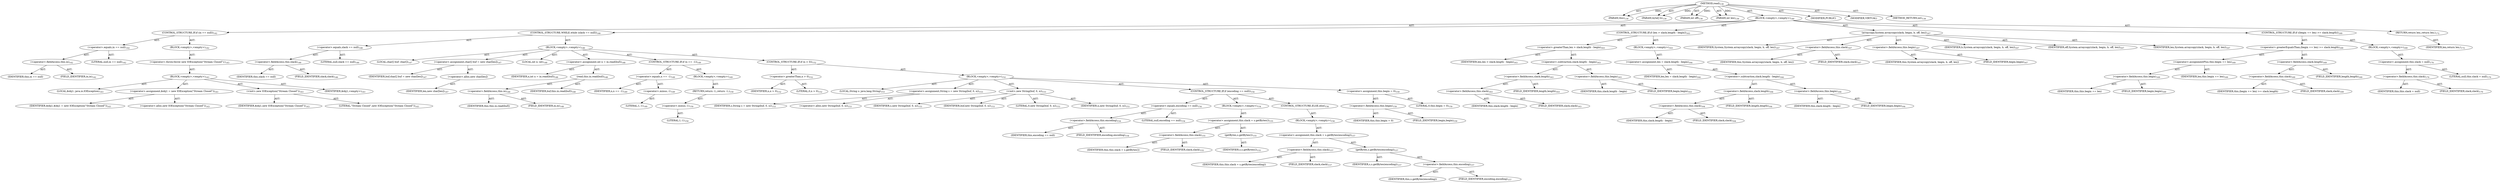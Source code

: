 digraph "read" {  
"111669149699" [label = <(METHOD,read)<SUB>139</SUB>> ]
"115964116998" [label = <(PARAM,this)<SUB>139</SUB>> ]
"115964116999" [label = <(PARAM,byte[] b)<SUB>139</SUB>> ]
"115964117000" [label = <(PARAM,int off)<SUB>139</SUB>> ]
"115964117001" [label = <(PARAM,int len)<SUB>139</SUB>> ]
"25769803787" [label = <(BLOCK,&lt;empty&gt;,&lt;empty&gt;)<SUB>140</SUB>> ]
"47244640263" [label = <(CONTROL_STRUCTURE,IF,if (in == null))<SUB>142</SUB>> ]
"30064771117" [label = <(&lt;operator&gt;.equals,in == null)<SUB>142</SUB>> ]
"30064771118" [label = <(&lt;operator&gt;.fieldAccess,this.in)<SUB>142</SUB>> ]
"68719476765" [label = <(IDENTIFIER,this,in == null)> ]
"55834574864" [label = <(FIELD_IDENTIFIER,in,in)<SUB>142</SUB>> ]
"90194313228" [label = <(LITERAL,null,in == null)<SUB>142</SUB>> ]
"25769803788" [label = <(BLOCK,&lt;empty&gt;,&lt;empty&gt;)<SUB>142</SUB>> ]
"30064771119" [label = <(&lt;operator&gt;.throw,throw new IOException(&quot;Stream Closed&quot;);)<SUB>143</SUB>> ]
"25769803789" [label = <(BLOCK,&lt;empty&gt;,&lt;empty&gt;)<SUB>143</SUB>> ]
"94489280515" [label = <(LOCAL,$obj1: java.io.IOException)<SUB>143</SUB>> ]
"30064771120" [label = <(&lt;operator&gt;.assignment,$obj1 = new IOException(&quot;Stream Closed&quot;))<SUB>143</SUB>> ]
"68719476766" [label = <(IDENTIFIER,$obj1,$obj1 = new IOException(&quot;Stream Closed&quot;))<SUB>143</SUB>> ]
"30064771121" [label = <(&lt;operator&gt;.alloc,new IOException(&quot;Stream Closed&quot;))<SUB>143</SUB>> ]
"30064771122" [label = <(&lt;init&gt;,new IOException(&quot;Stream Closed&quot;))<SUB>143</SUB>> ]
"68719476767" [label = <(IDENTIFIER,$obj1,new IOException(&quot;Stream Closed&quot;))<SUB>143</SUB>> ]
"90194313229" [label = <(LITERAL,&quot;Stream Closed&quot;,new IOException(&quot;Stream Closed&quot;))<SUB>143</SUB>> ]
"68719476768" [label = <(IDENTIFIER,$obj1,&lt;empty&gt;)<SUB>143</SUB>> ]
"47244640264" [label = <(CONTROL_STRUCTURE,WHILE,while (slack == null))<SUB>146</SUB>> ]
"30064771123" [label = <(&lt;operator&gt;.equals,slack == null)<SUB>146</SUB>> ]
"30064771124" [label = <(&lt;operator&gt;.fieldAccess,this.slack)<SUB>146</SUB>> ]
"68719476769" [label = <(IDENTIFIER,this,slack == null)> ]
"55834574865" [label = <(FIELD_IDENTIFIER,slack,slack)<SUB>146</SUB>> ]
"90194313230" [label = <(LITERAL,null,slack == null)<SUB>146</SUB>> ]
"25769803790" [label = <(BLOCK,&lt;empty&gt;,&lt;empty&gt;)<SUB>146</SUB>> ]
"94489280516" [label = <(LOCAL,char[] buf: char[])<SUB>147</SUB>> ]
"30064771125" [label = <(&lt;operator&gt;.assignment,char[] buf = new char[len])<SUB>147</SUB>> ]
"68719476770" [label = <(IDENTIFIER,buf,char[] buf = new char[len])<SUB>147</SUB>> ]
"30064771126" [label = <(&lt;operator&gt;.alloc,new char[len])> ]
"68719476771" [label = <(IDENTIFIER,len,new char[len])<SUB>147</SUB>> ]
"94489280517" [label = <(LOCAL,int n: int)<SUB>148</SUB>> ]
"30064771127" [label = <(&lt;operator&gt;.assignment,int n = in.read(buf))<SUB>148</SUB>> ]
"68719476772" [label = <(IDENTIFIER,n,int n = in.read(buf))<SUB>148</SUB>> ]
"30064771128" [label = <(read,this.in.read(buf))<SUB>148</SUB>> ]
"30064771129" [label = <(&lt;operator&gt;.fieldAccess,this.in)<SUB>148</SUB>> ]
"68719476773" [label = <(IDENTIFIER,this,this.in.read(buf))> ]
"55834574866" [label = <(FIELD_IDENTIFIER,in,in)<SUB>148</SUB>> ]
"68719476774" [label = <(IDENTIFIER,buf,this.in.read(buf))<SUB>148</SUB>> ]
"47244640265" [label = <(CONTROL_STRUCTURE,IF,if (n == -1))<SUB>149</SUB>> ]
"30064771130" [label = <(&lt;operator&gt;.equals,n == -1)<SUB>149</SUB>> ]
"68719476775" [label = <(IDENTIFIER,n,n == -1)<SUB>149</SUB>> ]
"30064771131" [label = <(&lt;operator&gt;.minus,-1)<SUB>149</SUB>> ]
"90194313231" [label = <(LITERAL,1,-1)<SUB>149</SUB>> ]
"25769803791" [label = <(BLOCK,&lt;empty&gt;,&lt;empty&gt;)<SUB>149</SUB>> ]
"146028888067" [label = <(RETURN,return -1;,return -1;)<SUB>150</SUB>> ]
"30064771132" [label = <(&lt;operator&gt;.minus,-1)<SUB>150</SUB>> ]
"90194313232" [label = <(LITERAL,1,-1)<SUB>150</SUB>> ]
"47244640266" [label = <(CONTROL_STRUCTURE,IF,if (n &gt; 0))<SUB>152</SUB>> ]
"30064771133" [label = <(&lt;operator&gt;.greaterThan,n &gt; 0)<SUB>152</SUB>> ]
"68719476776" [label = <(IDENTIFIER,n,n &gt; 0)<SUB>152</SUB>> ]
"90194313233" [label = <(LITERAL,0,n &gt; 0)<SUB>152</SUB>> ]
"25769803792" [label = <(BLOCK,&lt;empty&gt;,&lt;empty&gt;)<SUB>152</SUB>> ]
"94489280518" [label = <(LOCAL,String s: java.lang.String)<SUB>153</SUB>> ]
"30064771134" [label = <(&lt;operator&gt;.assignment,String s = new String(buf, 0, n))<SUB>153</SUB>> ]
"68719476777" [label = <(IDENTIFIER,s,String s = new String(buf, 0, n))<SUB>153</SUB>> ]
"30064771135" [label = <(&lt;operator&gt;.alloc,new String(buf, 0, n))<SUB>153</SUB>> ]
"30064771136" [label = <(&lt;init&gt;,new String(buf, 0, n))<SUB>153</SUB>> ]
"68719476778" [label = <(IDENTIFIER,s,new String(buf, 0, n))<SUB>153</SUB>> ]
"68719476779" [label = <(IDENTIFIER,buf,new String(buf, 0, n))<SUB>153</SUB>> ]
"90194313234" [label = <(LITERAL,0,new String(buf, 0, n))<SUB>153</SUB>> ]
"68719476780" [label = <(IDENTIFIER,n,new String(buf, 0, n))<SUB>153</SUB>> ]
"47244640267" [label = <(CONTROL_STRUCTURE,IF,if (encoding == null))<SUB>154</SUB>> ]
"30064771137" [label = <(&lt;operator&gt;.equals,encoding == null)<SUB>154</SUB>> ]
"30064771138" [label = <(&lt;operator&gt;.fieldAccess,this.encoding)<SUB>154</SUB>> ]
"68719476781" [label = <(IDENTIFIER,this,encoding == null)> ]
"55834574867" [label = <(FIELD_IDENTIFIER,encoding,encoding)<SUB>154</SUB>> ]
"90194313235" [label = <(LITERAL,null,encoding == null)<SUB>154</SUB>> ]
"25769803793" [label = <(BLOCK,&lt;empty&gt;,&lt;empty&gt;)<SUB>154</SUB>> ]
"30064771139" [label = <(&lt;operator&gt;.assignment,this.slack = s.getBytes())<SUB>155</SUB>> ]
"30064771140" [label = <(&lt;operator&gt;.fieldAccess,this.slack)<SUB>155</SUB>> ]
"68719476782" [label = <(IDENTIFIER,this,this.slack = s.getBytes())> ]
"55834574868" [label = <(FIELD_IDENTIFIER,slack,slack)<SUB>155</SUB>> ]
"30064771141" [label = <(getBytes,s.getBytes())<SUB>155</SUB>> ]
"68719476783" [label = <(IDENTIFIER,s,s.getBytes())<SUB>155</SUB>> ]
"47244640268" [label = <(CONTROL_STRUCTURE,ELSE,else)<SUB>156</SUB>> ]
"25769803794" [label = <(BLOCK,&lt;empty&gt;,&lt;empty&gt;)<SUB>156</SUB>> ]
"30064771142" [label = <(&lt;operator&gt;.assignment,this.slack = s.getBytes(encoding))<SUB>157</SUB>> ]
"30064771143" [label = <(&lt;operator&gt;.fieldAccess,this.slack)<SUB>157</SUB>> ]
"68719476784" [label = <(IDENTIFIER,this,this.slack = s.getBytes(encoding))> ]
"55834574869" [label = <(FIELD_IDENTIFIER,slack,slack)<SUB>157</SUB>> ]
"30064771144" [label = <(getBytes,s.getBytes(encoding))<SUB>157</SUB>> ]
"68719476785" [label = <(IDENTIFIER,s,s.getBytes(encoding))<SUB>157</SUB>> ]
"30064771145" [label = <(&lt;operator&gt;.fieldAccess,this.encoding)<SUB>157</SUB>> ]
"68719476786" [label = <(IDENTIFIER,this,s.getBytes(encoding))> ]
"55834574870" [label = <(FIELD_IDENTIFIER,encoding,encoding)<SUB>157</SUB>> ]
"30064771146" [label = <(&lt;operator&gt;.assignment,this.begin = 0)<SUB>159</SUB>> ]
"30064771147" [label = <(&lt;operator&gt;.fieldAccess,this.begin)<SUB>159</SUB>> ]
"68719476787" [label = <(IDENTIFIER,this,this.begin = 0)> ]
"55834574871" [label = <(FIELD_IDENTIFIER,begin,begin)<SUB>159</SUB>> ]
"90194313236" [label = <(LITERAL,0,this.begin = 0)<SUB>159</SUB>> ]
"47244640269" [label = <(CONTROL_STRUCTURE,IF,if (len &gt; slack.length - begin))<SUB>163</SUB>> ]
"30064771148" [label = <(&lt;operator&gt;.greaterThan,len &gt; slack.length - begin)<SUB>163</SUB>> ]
"68719476788" [label = <(IDENTIFIER,len,len &gt; slack.length - begin)<SUB>163</SUB>> ]
"30064771149" [label = <(&lt;operator&gt;.subtraction,slack.length - begin)<SUB>163</SUB>> ]
"30064771150" [label = <(&lt;operator&gt;.fieldAccess,slack.length)<SUB>163</SUB>> ]
"30064771151" [label = <(&lt;operator&gt;.fieldAccess,this.slack)<SUB>163</SUB>> ]
"68719476789" [label = <(IDENTIFIER,this,slack.length - begin)> ]
"55834574872" [label = <(FIELD_IDENTIFIER,slack,slack)<SUB>163</SUB>> ]
"55834574873" [label = <(FIELD_IDENTIFIER,length,length)<SUB>163</SUB>> ]
"30064771152" [label = <(&lt;operator&gt;.fieldAccess,this.begin)<SUB>163</SUB>> ]
"68719476790" [label = <(IDENTIFIER,this,slack.length - begin)> ]
"55834574874" [label = <(FIELD_IDENTIFIER,begin,begin)<SUB>163</SUB>> ]
"25769803795" [label = <(BLOCK,&lt;empty&gt;,&lt;empty&gt;)<SUB>163</SUB>> ]
"30064771153" [label = <(&lt;operator&gt;.assignment,len = slack.length - begin)<SUB>164</SUB>> ]
"68719476791" [label = <(IDENTIFIER,len,len = slack.length - begin)<SUB>164</SUB>> ]
"30064771154" [label = <(&lt;operator&gt;.subtraction,slack.length - begin)<SUB>164</SUB>> ]
"30064771155" [label = <(&lt;operator&gt;.fieldAccess,slack.length)<SUB>164</SUB>> ]
"30064771156" [label = <(&lt;operator&gt;.fieldAccess,this.slack)<SUB>164</SUB>> ]
"68719476792" [label = <(IDENTIFIER,this,slack.length - begin)> ]
"55834574875" [label = <(FIELD_IDENTIFIER,slack,slack)<SUB>164</SUB>> ]
"55834574876" [label = <(FIELD_IDENTIFIER,length,length)<SUB>164</SUB>> ]
"30064771157" [label = <(&lt;operator&gt;.fieldAccess,this.begin)<SUB>164</SUB>> ]
"68719476793" [label = <(IDENTIFIER,this,slack.length - begin)> ]
"55834574877" [label = <(FIELD_IDENTIFIER,begin,begin)<SUB>164</SUB>> ]
"30064771158" [label = <(arraycopy,System.arraycopy(slack, begin, b, off, len))<SUB>167</SUB>> ]
"68719476794" [label = <(IDENTIFIER,System,System.arraycopy(slack, begin, b, off, len))<SUB>167</SUB>> ]
"30064771159" [label = <(&lt;operator&gt;.fieldAccess,this.slack)<SUB>167</SUB>> ]
"68719476795" [label = <(IDENTIFIER,this,System.arraycopy(slack, begin, b, off, len))> ]
"55834574878" [label = <(FIELD_IDENTIFIER,slack,slack)<SUB>167</SUB>> ]
"30064771160" [label = <(&lt;operator&gt;.fieldAccess,this.begin)<SUB>167</SUB>> ]
"68719476796" [label = <(IDENTIFIER,this,System.arraycopy(slack, begin, b, off, len))> ]
"55834574879" [label = <(FIELD_IDENTIFIER,begin,begin)<SUB>167</SUB>> ]
"68719476797" [label = <(IDENTIFIER,b,System.arraycopy(slack, begin, b, off, len))<SUB>167</SUB>> ]
"68719476798" [label = <(IDENTIFIER,off,System.arraycopy(slack, begin, b, off, len))<SUB>167</SUB>> ]
"68719476799" [label = <(IDENTIFIER,len,System.arraycopy(slack, begin, b, off, len))<SUB>167</SUB>> ]
"47244640270" [label = <(CONTROL_STRUCTURE,IF,if ((begin += len) &gt;= slack.length))<SUB>169</SUB>> ]
"30064771161" [label = <(&lt;operator&gt;.greaterEqualsThan,(begin += len) &gt;= slack.length)<SUB>169</SUB>> ]
"30064771162" [label = <(&lt;operator&gt;.assignmentPlus,this.begin += len)<SUB>169</SUB>> ]
"30064771163" [label = <(&lt;operator&gt;.fieldAccess,this.begin)<SUB>169</SUB>> ]
"68719476800" [label = <(IDENTIFIER,this,this.begin += len)> ]
"55834574880" [label = <(FIELD_IDENTIFIER,begin,begin)<SUB>169</SUB>> ]
"68719476801" [label = <(IDENTIFIER,len,this.begin += len)<SUB>169</SUB>> ]
"30064771164" [label = <(&lt;operator&gt;.fieldAccess,slack.length)<SUB>169</SUB>> ]
"30064771165" [label = <(&lt;operator&gt;.fieldAccess,this.slack)<SUB>169</SUB>> ]
"68719476802" [label = <(IDENTIFIER,this,(begin += len) &gt;= slack.length)> ]
"55834574881" [label = <(FIELD_IDENTIFIER,slack,slack)<SUB>169</SUB>> ]
"55834574882" [label = <(FIELD_IDENTIFIER,length,length)<SUB>169</SUB>> ]
"25769803796" [label = <(BLOCK,&lt;empty&gt;,&lt;empty&gt;)<SUB>169</SUB>> ]
"30064771166" [label = <(&lt;operator&gt;.assignment,this.slack = null)<SUB>170</SUB>> ]
"30064771167" [label = <(&lt;operator&gt;.fieldAccess,this.slack)<SUB>170</SUB>> ]
"68719476803" [label = <(IDENTIFIER,this,this.slack = null)> ]
"55834574883" [label = <(FIELD_IDENTIFIER,slack,slack)<SUB>170</SUB>> ]
"90194313237" [label = <(LITERAL,null,this.slack = null)<SUB>170</SUB>> ]
"146028888068" [label = <(RETURN,return len;,return len;)<SUB>172</SUB>> ]
"68719476804" [label = <(IDENTIFIER,len,return len;)<SUB>172</SUB>> ]
"133143986186" [label = <(MODIFIER,PUBLIC)> ]
"133143986187" [label = <(MODIFIER,VIRTUAL)> ]
"128849018883" [label = <(METHOD_RETURN,int)<SUB>139</SUB>> ]
  "111669149699" -> "115964116998"  [ label = "AST: "] 
  "111669149699" -> "115964116999"  [ label = "AST: "] 
  "111669149699" -> "115964117000"  [ label = "AST: "] 
  "111669149699" -> "115964117001"  [ label = "AST: "] 
  "111669149699" -> "25769803787"  [ label = "AST: "] 
  "111669149699" -> "133143986186"  [ label = "AST: "] 
  "111669149699" -> "133143986187"  [ label = "AST: "] 
  "111669149699" -> "128849018883"  [ label = "AST: "] 
  "25769803787" -> "47244640263"  [ label = "AST: "] 
  "25769803787" -> "47244640264"  [ label = "AST: "] 
  "25769803787" -> "47244640269"  [ label = "AST: "] 
  "25769803787" -> "30064771158"  [ label = "AST: "] 
  "25769803787" -> "47244640270"  [ label = "AST: "] 
  "25769803787" -> "146028888068"  [ label = "AST: "] 
  "47244640263" -> "30064771117"  [ label = "AST: "] 
  "47244640263" -> "25769803788"  [ label = "AST: "] 
  "30064771117" -> "30064771118"  [ label = "AST: "] 
  "30064771117" -> "90194313228"  [ label = "AST: "] 
  "30064771118" -> "68719476765"  [ label = "AST: "] 
  "30064771118" -> "55834574864"  [ label = "AST: "] 
  "25769803788" -> "30064771119"  [ label = "AST: "] 
  "30064771119" -> "25769803789"  [ label = "AST: "] 
  "25769803789" -> "94489280515"  [ label = "AST: "] 
  "25769803789" -> "30064771120"  [ label = "AST: "] 
  "25769803789" -> "30064771122"  [ label = "AST: "] 
  "25769803789" -> "68719476768"  [ label = "AST: "] 
  "30064771120" -> "68719476766"  [ label = "AST: "] 
  "30064771120" -> "30064771121"  [ label = "AST: "] 
  "30064771122" -> "68719476767"  [ label = "AST: "] 
  "30064771122" -> "90194313229"  [ label = "AST: "] 
  "47244640264" -> "30064771123"  [ label = "AST: "] 
  "47244640264" -> "25769803790"  [ label = "AST: "] 
  "30064771123" -> "30064771124"  [ label = "AST: "] 
  "30064771123" -> "90194313230"  [ label = "AST: "] 
  "30064771124" -> "68719476769"  [ label = "AST: "] 
  "30064771124" -> "55834574865"  [ label = "AST: "] 
  "25769803790" -> "94489280516"  [ label = "AST: "] 
  "25769803790" -> "30064771125"  [ label = "AST: "] 
  "25769803790" -> "94489280517"  [ label = "AST: "] 
  "25769803790" -> "30064771127"  [ label = "AST: "] 
  "25769803790" -> "47244640265"  [ label = "AST: "] 
  "25769803790" -> "47244640266"  [ label = "AST: "] 
  "30064771125" -> "68719476770"  [ label = "AST: "] 
  "30064771125" -> "30064771126"  [ label = "AST: "] 
  "30064771126" -> "68719476771"  [ label = "AST: "] 
  "30064771127" -> "68719476772"  [ label = "AST: "] 
  "30064771127" -> "30064771128"  [ label = "AST: "] 
  "30064771128" -> "30064771129"  [ label = "AST: "] 
  "30064771128" -> "68719476774"  [ label = "AST: "] 
  "30064771129" -> "68719476773"  [ label = "AST: "] 
  "30064771129" -> "55834574866"  [ label = "AST: "] 
  "47244640265" -> "30064771130"  [ label = "AST: "] 
  "47244640265" -> "25769803791"  [ label = "AST: "] 
  "30064771130" -> "68719476775"  [ label = "AST: "] 
  "30064771130" -> "30064771131"  [ label = "AST: "] 
  "30064771131" -> "90194313231"  [ label = "AST: "] 
  "25769803791" -> "146028888067"  [ label = "AST: "] 
  "146028888067" -> "30064771132"  [ label = "AST: "] 
  "30064771132" -> "90194313232"  [ label = "AST: "] 
  "47244640266" -> "30064771133"  [ label = "AST: "] 
  "47244640266" -> "25769803792"  [ label = "AST: "] 
  "30064771133" -> "68719476776"  [ label = "AST: "] 
  "30064771133" -> "90194313233"  [ label = "AST: "] 
  "25769803792" -> "94489280518"  [ label = "AST: "] 
  "25769803792" -> "30064771134"  [ label = "AST: "] 
  "25769803792" -> "30064771136"  [ label = "AST: "] 
  "25769803792" -> "47244640267"  [ label = "AST: "] 
  "25769803792" -> "30064771146"  [ label = "AST: "] 
  "30064771134" -> "68719476777"  [ label = "AST: "] 
  "30064771134" -> "30064771135"  [ label = "AST: "] 
  "30064771136" -> "68719476778"  [ label = "AST: "] 
  "30064771136" -> "68719476779"  [ label = "AST: "] 
  "30064771136" -> "90194313234"  [ label = "AST: "] 
  "30064771136" -> "68719476780"  [ label = "AST: "] 
  "47244640267" -> "30064771137"  [ label = "AST: "] 
  "47244640267" -> "25769803793"  [ label = "AST: "] 
  "47244640267" -> "47244640268"  [ label = "AST: "] 
  "30064771137" -> "30064771138"  [ label = "AST: "] 
  "30064771137" -> "90194313235"  [ label = "AST: "] 
  "30064771138" -> "68719476781"  [ label = "AST: "] 
  "30064771138" -> "55834574867"  [ label = "AST: "] 
  "25769803793" -> "30064771139"  [ label = "AST: "] 
  "30064771139" -> "30064771140"  [ label = "AST: "] 
  "30064771139" -> "30064771141"  [ label = "AST: "] 
  "30064771140" -> "68719476782"  [ label = "AST: "] 
  "30064771140" -> "55834574868"  [ label = "AST: "] 
  "30064771141" -> "68719476783"  [ label = "AST: "] 
  "47244640268" -> "25769803794"  [ label = "AST: "] 
  "25769803794" -> "30064771142"  [ label = "AST: "] 
  "30064771142" -> "30064771143"  [ label = "AST: "] 
  "30064771142" -> "30064771144"  [ label = "AST: "] 
  "30064771143" -> "68719476784"  [ label = "AST: "] 
  "30064771143" -> "55834574869"  [ label = "AST: "] 
  "30064771144" -> "68719476785"  [ label = "AST: "] 
  "30064771144" -> "30064771145"  [ label = "AST: "] 
  "30064771145" -> "68719476786"  [ label = "AST: "] 
  "30064771145" -> "55834574870"  [ label = "AST: "] 
  "30064771146" -> "30064771147"  [ label = "AST: "] 
  "30064771146" -> "90194313236"  [ label = "AST: "] 
  "30064771147" -> "68719476787"  [ label = "AST: "] 
  "30064771147" -> "55834574871"  [ label = "AST: "] 
  "47244640269" -> "30064771148"  [ label = "AST: "] 
  "47244640269" -> "25769803795"  [ label = "AST: "] 
  "30064771148" -> "68719476788"  [ label = "AST: "] 
  "30064771148" -> "30064771149"  [ label = "AST: "] 
  "30064771149" -> "30064771150"  [ label = "AST: "] 
  "30064771149" -> "30064771152"  [ label = "AST: "] 
  "30064771150" -> "30064771151"  [ label = "AST: "] 
  "30064771150" -> "55834574873"  [ label = "AST: "] 
  "30064771151" -> "68719476789"  [ label = "AST: "] 
  "30064771151" -> "55834574872"  [ label = "AST: "] 
  "30064771152" -> "68719476790"  [ label = "AST: "] 
  "30064771152" -> "55834574874"  [ label = "AST: "] 
  "25769803795" -> "30064771153"  [ label = "AST: "] 
  "30064771153" -> "68719476791"  [ label = "AST: "] 
  "30064771153" -> "30064771154"  [ label = "AST: "] 
  "30064771154" -> "30064771155"  [ label = "AST: "] 
  "30064771154" -> "30064771157"  [ label = "AST: "] 
  "30064771155" -> "30064771156"  [ label = "AST: "] 
  "30064771155" -> "55834574876"  [ label = "AST: "] 
  "30064771156" -> "68719476792"  [ label = "AST: "] 
  "30064771156" -> "55834574875"  [ label = "AST: "] 
  "30064771157" -> "68719476793"  [ label = "AST: "] 
  "30064771157" -> "55834574877"  [ label = "AST: "] 
  "30064771158" -> "68719476794"  [ label = "AST: "] 
  "30064771158" -> "30064771159"  [ label = "AST: "] 
  "30064771158" -> "30064771160"  [ label = "AST: "] 
  "30064771158" -> "68719476797"  [ label = "AST: "] 
  "30064771158" -> "68719476798"  [ label = "AST: "] 
  "30064771158" -> "68719476799"  [ label = "AST: "] 
  "30064771159" -> "68719476795"  [ label = "AST: "] 
  "30064771159" -> "55834574878"  [ label = "AST: "] 
  "30064771160" -> "68719476796"  [ label = "AST: "] 
  "30064771160" -> "55834574879"  [ label = "AST: "] 
  "47244640270" -> "30064771161"  [ label = "AST: "] 
  "47244640270" -> "25769803796"  [ label = "AST: "] 
  "30064771161" -> "30064771162"  [ label = "AST: "] 
  "30064771161" -> "30064771164"  [ label = "AST: "] 
  "30064771162" -> "30064771163"  [ label = "AST: "] 
  "30064771162" -> "68719476801"  [ label = "AST: "] 
  "30064771163" -> "68719476800"  [ label = "AST: "] 
  "30064771163" -> "55834574880"  [ label = "AST: "] 
  "30064771164" -> "30064771165"  [ label = "AST: "] 
  "30064771164" -> "55834574882"  [ label = "AST: "] 
  "30064771165" -> "68719476802"  [ label = "AST: "] 
  "30064771165" -> "55834574881"  [ label = "AST: "] 
  "25769803796" -> "30064771166"  [ label = "AST: "] 
  "30064771166" -> "30064771167"  [ label = "AST: "] 
  "30064771166" -> "90194313237"  [ label = "AST: "] 
  "30064771167" -> "68719476803"  [ label = "AST: "] 
  "30064771167" -> "55834574883"  [ label = "AST: "] 
  "146028888068" -> "68719476804"  [ label = "AST: "] 
  "111669149699" -> "115964116998"  [ label = "DDG: "] 
  "111669149699" -> "115964116999"  [ label = "DDG: "] 
  "111669149699" -> "115964117000"  [ label = "DDG: "] 
  "111669149699" -> "115964117001"  [ label = "DDG: "] 
}
